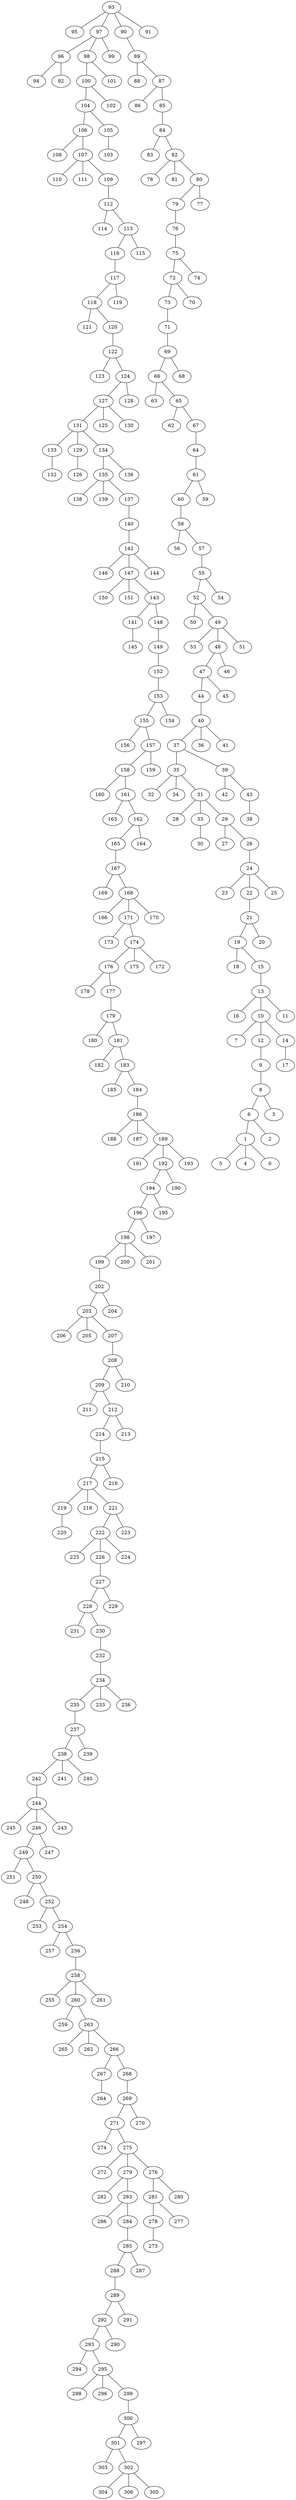 graph G {
"5";
"37";
"118";
"178";
"191";
"259";
"88";
"122";
"27";
"265";
"225";
"167";
"135";
"289";
"199";
"208";
"62";
"9";
"13";
"226";
"155";
"66";
"145";
"7";
"110";
"93";
"40";
"227";
"249";
"24";
"64";
"182";
"42";
"117";
"301";
"108";
"176";
"188";
"35";
"94";
"106";
"224";
"105";
"50";
"132";
"123";
"28";
"300";
"298";
"206";
"131";
"89";
"47";
"255";
"258";
"235";
"83";
"288";
"200";
"187";
"257";
"281";
"304";
"153";
"219";
"104";
"222";
"267";
"78";
"205";
"82";
"149";
"272";
"141";
"138";
"231";
"296";
"217";
"158";
"201";
"228";
"56";
"125";
"107";
"95";
"119";
"286";
"38";
"209";
"245";
"169";
"32";
"166";
"124";
"150";
"179";
"69";
"139";
"140";
"282";
"262";
"133";
"60";
"253";
"202";
"114";
"43";
"49";
"306";
"218";
"303";
"229";
"18";
"192";
"211";
"216";
"232";
"214";
"23";
"100";
"61";
"96";
"237";
"86";
"97";
"230";
"67";
"173";
"151";
"19";
"34";
"31";
"302";
"154";
"194";
"198";
"175";
"8";
"102";
"242";
"260";
"171";
"241";
"251";
"12";
"79";
"4";
"156";
"294";
"278";
"1";
"33";
"215";
"136";
"248";
"52";
"234";
"177";
"90";
"186";
"129";
"246";
"92";
"26";
"84";
"17";
"81";
"142";
"6";
"63";
"285";
"130";
"240";
"3";
"14";
"266";
"247";
"16";
"233";
"116";
"65";
"146";
"147";
"91";
"159";
"203";
"207";
"170";
"36";
"115";
"263";
"261";
"274";
"238";
"22";
"157";
"30";
"292";
"165";
"68";
"185";
"112";
"239";
"283";
"295";
"220";
"196";
"180";
"59";
"181";
"275";
"46";
"72";
"287";
"264";
"39";
"127";
"269";
"41";
"74";
"250";
"113";
"271";
"15";
"98";
"10";
"279";
"53";
"197";
"164";
"193";
"243";
"111";
"254";
"189";
"134";
"101";
"163";
"44";
"137";
"213";
"25";
"121";
"223";
"76";
"160";
"299";
"73";
"184";
"48";
"144";
"75";
"45";
"305";
"20";
"297";
"0";
"183";
"126";
"55";
"162";
"190";
"273";
"236";
"244";
"168";
"148";
"252";
"29";
"161";
"128";
"204";
"143";
"77";
"11";
"210";
"284";
"109";
"71";
"174";
"103";
"80";
"120";
"212";
"99";
"195";
"85";
"58";
"172";
"293";
"57";
"277";
"280";
"221";
"21";
"2";
"268";
"291";
"290";
"276";
"70";
"256";
"87";
"54";
"152";
"270";
"51";
    "64" -- "61";
    "246" -- "247";
    "127" -- "130";
    "174" -- "175";
    "124" -- "128";
    "202" -- "204";
    "198" -- "199";
    "212" -- "213";
    "209" -- "211";
    "162" -- "164";
    "275" -- "276";
    "301" -- "302";
    "289" -- "292";
    "271" -- "275";
    "256" -- "258";
    "84" -- "83";
    "72" -- "73";
    "24" -- "25";
    "84" -- "82";
    "171" -- "173";
    "244" -- "246";
    "147" -- "151";
    "293" -- "294";
    "249" -- "250";
    "72" -- "70";
    "281" -- "278";
    "61" -- "59";
    "167" -- "168";
    "232" -- "234";
    "183" -- "185";
    "8" -- "3";
    "96" -- "94";
    "194" -- "196";
    "117" -- "119";
    "222" -- "226";
    "258" -- "255";
    "39" -- "43";
    "90" -- "89";
    "285" -- "287";
    "301" -- "303";
    "96" -- "92";
    "49" -- "53";
    "184" -- "186";
    "189" -- "193";
    "234" -- "236";
    "202" -- "203";
    "234" -- "233";
    "258" -- "261";
    "208" -- "210";
    "113" -- "115";
    "9" -- "8";
    "31" -- "28";
    "155" -- "156";
    "142" -- "146";
    "105" -- "103";
    "24" -- "23";
    "158" -- "161";
    "292" -- "293";
    "192" -- "190";
    "131" -- "134";
    "271" -- "274";
    "60" -- "58";
    "215" -- "216";
    "89" -- "88";
    "1" -- "0";
    "19" -- "18";
    "129" -- "126";
    "148" -- "149";
    "13" -- "11";
    "14" -- "17";
    "167" -- "169";
    "52" -- "49";
    "69" -- "68";
    "97" -- "96";
    "252" -- "254";
    "266" -- "267";
    "35" -- "31";
    "6" -- "2";
    "124" -- "127";
    "222" -- "224";
    "228" -- "230";
    "299" -- "300";
    "186" -- "189";
    "278" -- "273";
    "141" -- "145";
    "87" -- "85";
    "127" -- "125";
    "106" -- "108";
    "47" -- "45";
    "29" -- "27";
    "137" -- "140";
    "116" -- "117";
    "39" -- "42";
    "69" -- "66";
    "230" -- "232";
    "207" -- "208";
    "47" -- "44";
    "65" -- "62";
    "263" -- "265";
    "85" -- "84";
    "104" -- "106";
    "93" -- "91";
    "192" -- "194";
    "198" -- "201";
    "226" -- "227";
    "252" -- "253";
    "57" -- "55";
    "238" -- "241";
    "143" -- "148";
    "181" -- "183";
    "214" -- "215";
    "48" -- "47";
    "24" -- "22";
    "117" -- "118";
    "153" -- "154";
    "155" -- "157";
    "174" -- "176";
    "208" -- "209";
    "10" -- "7";
    "133" -- "132";
    "158" -- "160";
    "35" -- "32";
    "302" -- "305";
    "281" -- "277";
    "10" -- "12";
    "263" -- "266";
    "176" -- "177";
    "106" -- "107";
    "215" -- "217";
    "295" -- "298";
    "268" -- "269";
    "66" -- "63";
    "179" -- "180";
    "260" -- "263";
    "98" -- "101";
    "279" -- "282";
    "12" -- "9";
    "76" -- "75";
    "97" -- "99";
    "98" -- "100";
    "100" -- "104";
    "135" -- "139";
    "285" -- "288";
    "37" -- "35";
    "97" -- "98";
    "33" -- "30";
    "183" -- "184";
    "186" -- "187";
    "219" -- "220";
    "221" -- "223";
    "237" -- "239";
    "217" -- "219";
    "118" -- "121";
    "142" -- "147";
    "266" -- "268";
    "58" -- "57";
    "29" -- "26";
    "109" -- "112";
    "217" -- "221";
    "143" -- "141";
    "134" -- "135";
    "284" -- "285";
    "79" -- "76";
    "196" -- "197";
    "35" -- "34";
    "10" -- "14";
    "238" -- "240";
    "221" -- "222";
    "302" -- "304";
    "142" -- "144";
    "100" -- "102";
    "168" -- "170";
    "186" -- "188";
    "176" -- "178";
    "279" -- "283";
    "82" -- "78";
    "75" -- "72";
    "13" -- "16";
    "118" -- "120";
    "194" -- "195";
    "237" -- "238";
    "181" -- "182";
    "238" -- "242";
    "31" -- "33";
    "75" -- "74";
    "26" -- "24";
    "66" -- "65";
    "93" -- "95";
    "44" -- "40";
    "112" -- "114";
    "179" -- "181";
    "80" -- "79";
    "112" -- "113";
    "49" -- "48";
    "15" -- "13";
    "1" -- "4";
    "21" -- "19";
    "1" -- "5";
    "153" -- "155";
    "250" -- "252";
    "293" -- "295";
    "171" -- "174";
    "61" -- "60";
    "135" -- "138";
    "52" -- "50";
    "131" -- "129";
    "222" -- "225";
    "73" -- "71";
    "107" -- "111";
    "134" -- "136";
    "198" -- "200";
    "227" -- "229";
    "228" -- "231";
    "21" -- "20";
    "152" -- "153";
    "283" -- "284";
    "260" -- "259";
    "234" -- "235";
    "254" -- "256";
    "87" -- "86";
    "65" -- "67";
    "31" -- "29";
    "19" -- "15";
    "6" -- "1";
    "203" -- "205";
    "13" -- "10";
    "267" -- "264";
    "147" -- "150";
    "157" -- "158";
    "288" -- "289";
    "82" -- "81";
    "254" -- "257";
    "40" -- "41";
    "246" -- "249";
    "289" -- "291";
    "263" -- "262";
    "162" -- "165";
    "93" -- "90";
    "203" -- "206";
    "283" -- "286";
    "71" -- "69";
    "49" -- "51";
    "168" -- "171";
    "203" -- "207";
    "227" -- "228";
    "300" -- "301";
    "275" -- "279";
    "67" -- "64";
    "161" -- "163";
    "43" -- "38";
    "120" -- "122";
    "122" -- "123";
    "147" -- "143";
    "131" -- "133";
    "217" -- "218";
    "244" -- "245";
    "276" -- "280";
    "55" -- "54";
    "250" -- "248";
    "58" -- "56";
    "295" -- "299";
    "135" -- "137";
    "174" -- "172";
    "93" -- "97";
    "107" -- "110";
    "168" -- "166";
    "209" -- "212";
    "276" -- "281";
    "104" -- "105";
    "89" -- "87";
    "40" -- "37";
    "82" -- "80";
    "107" -- "109";
    "165" -- "167";
    "249" -- "251";
    "157" -- "159";
    "242" -- "244";
    "275" -- "272";
    "122" -- "124";
    "258" -- "260";
    "127" -- "131";
    "269" -- "270";
    "212" -- "214";
    "300" -- "297";
    "80" -- "77";
    "40" -- "36";
    "189" -- "192";
    "302" -- "306";
    "37" -- "39";
    "113" -- "116";
    "295" -- "296";
    "22" -- "21";
    "161" -- "162";
    "177" -- "179";
    "269" -- "271";
    "140" -- "142";
    "292" -- "290";
    "8" -- "6";
    "149" -- "152";
    "199" -- "202";
    "235" -- "237";
    "196" -- "198";
    "189" -- "191";
    "55" -- "52";
    "48" -- "46";
    "244" -- "243";
}
